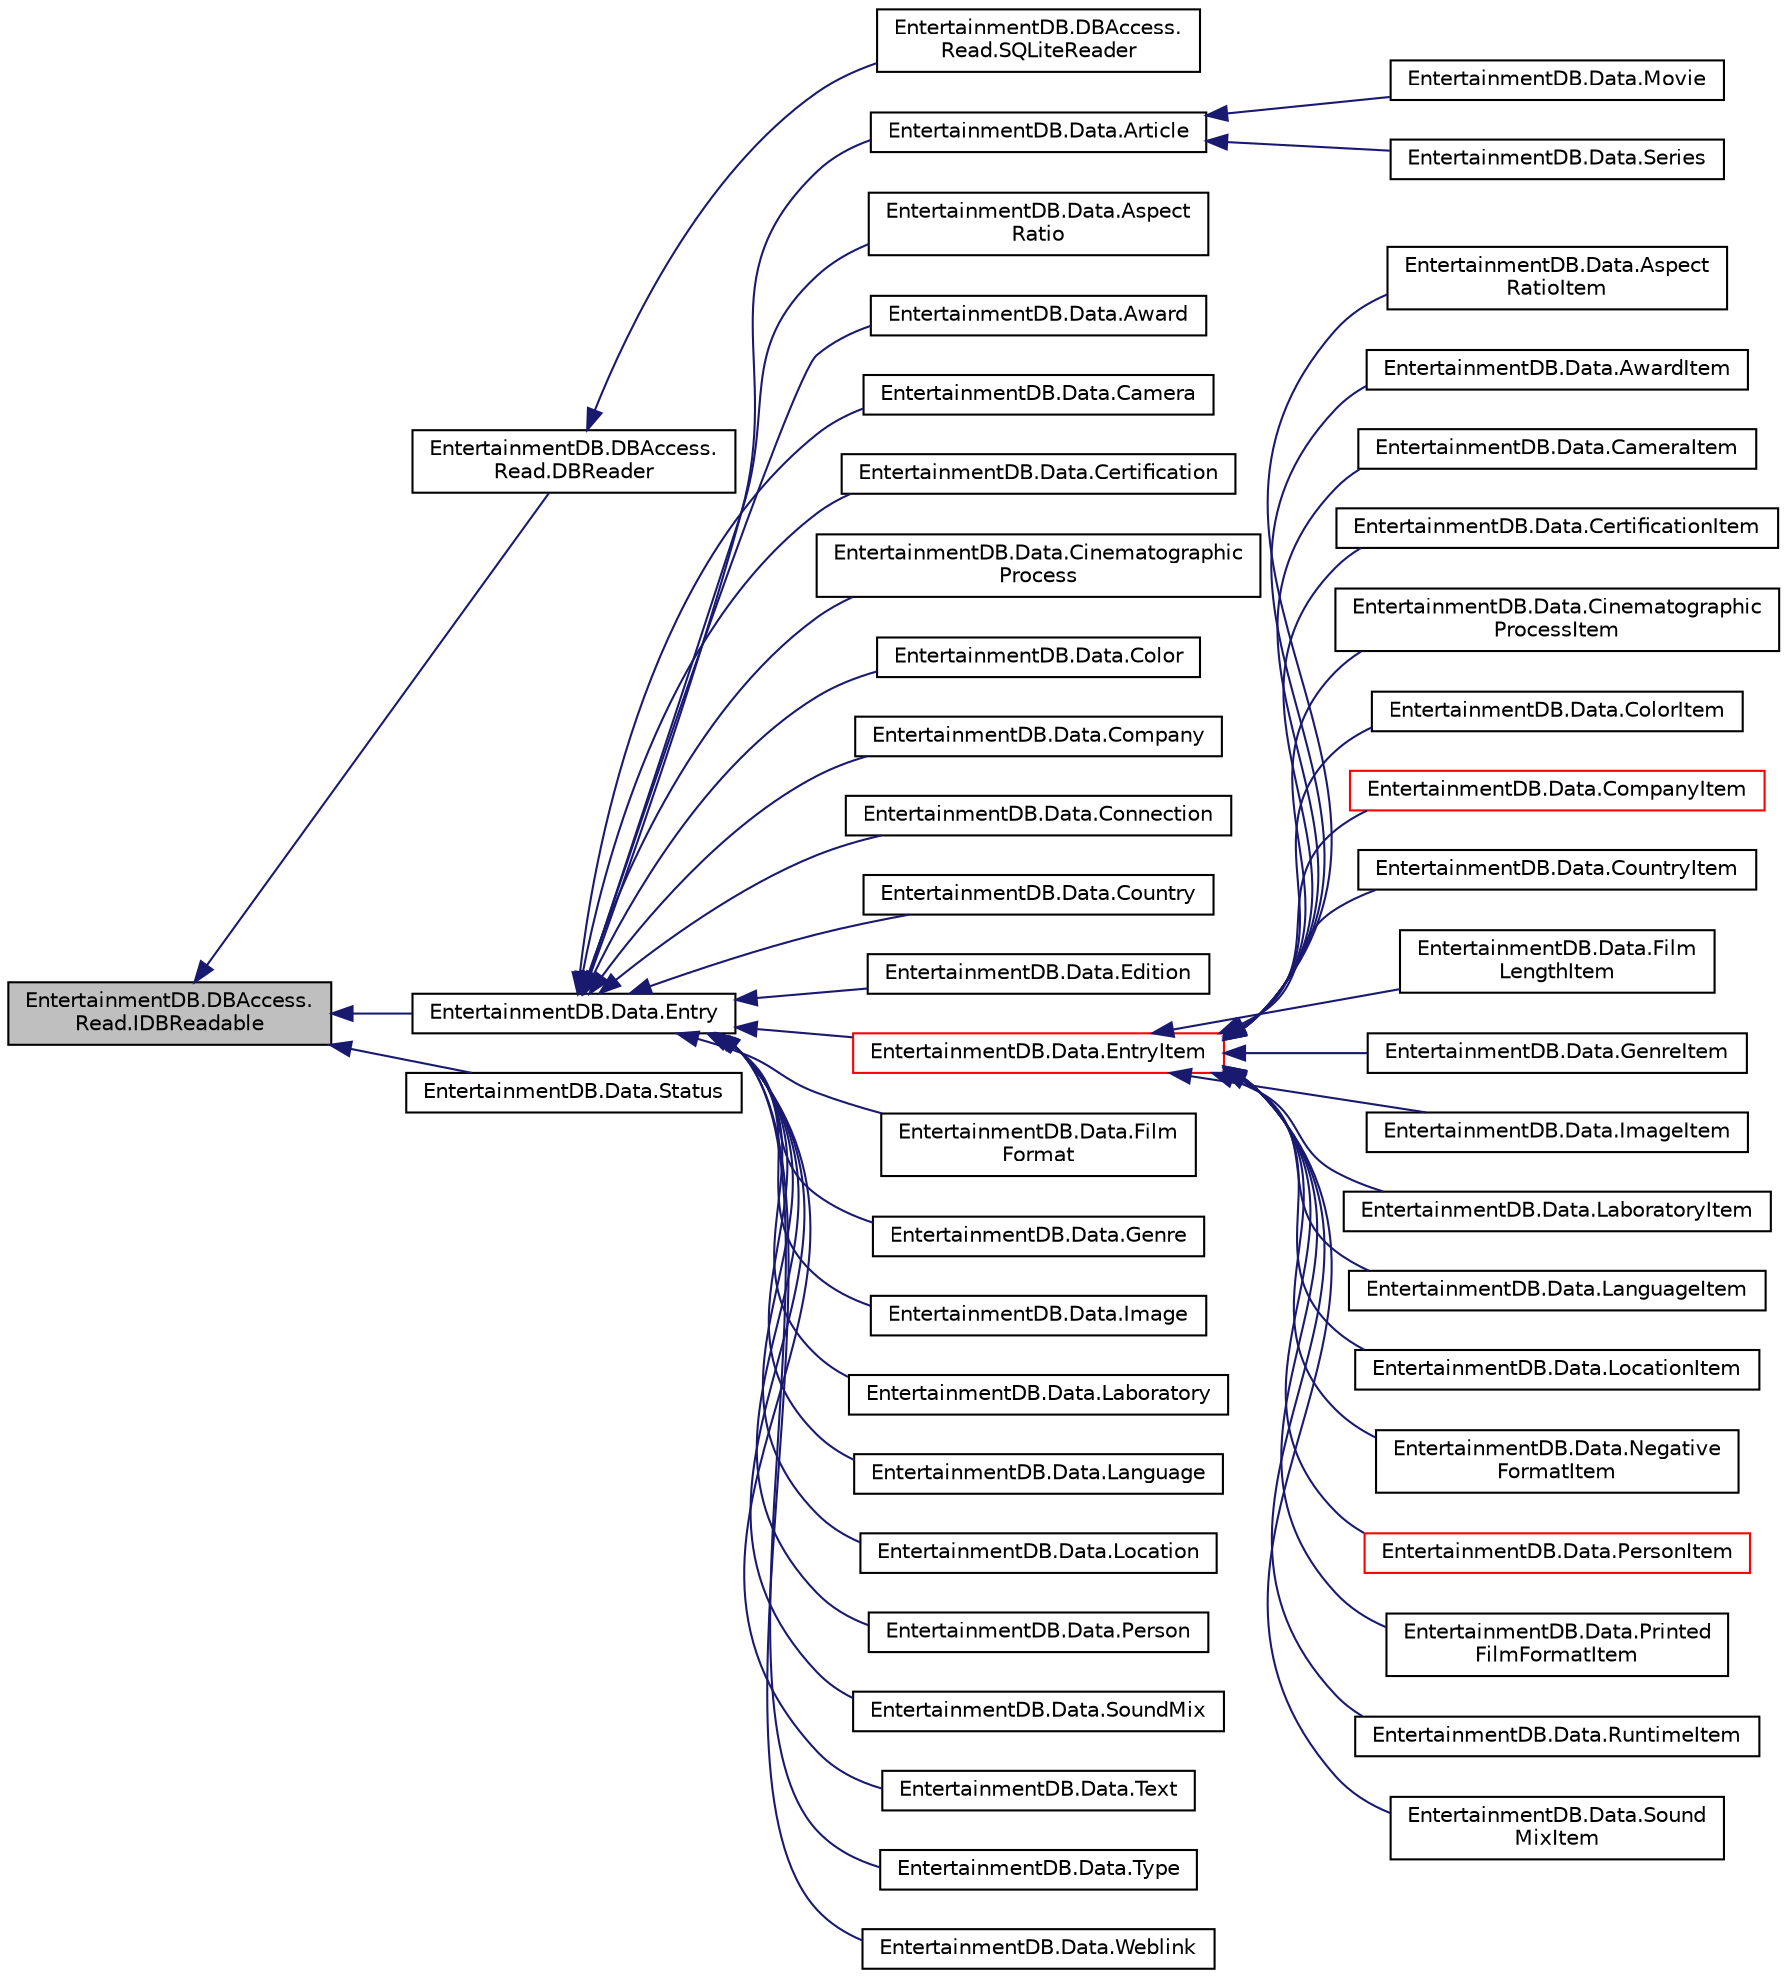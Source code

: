 digraph "EntertainmentDB.DBAccess.Read.IDBReadable"
{
 // LATEX_PDF_SIZE
  edge [fontname="Helvetica",fontsize="10",labelfontname="Helvetica",labelfontsize="10"];
  node [fontname="Helvetica",fontsize="10",shape=record];
  rankdir="LR";
  Node1 [label="EntertainmentDB.DBAccess.\lRead.IDBReadable",height=0.2,width=0.4,color="black", fillcolor="grey75", style="filled", fontcolor="black",tooltip="Provides an interface for a database reader."];
  Node1 -> Node2 [dir="back",color="midnightblue",fontsize="10",style="solid",fontname="Helvetica"];
  Node2 [label="EntertainmentDB.DBAccess.\lRead.DBReader",height=0.2,width=0.4,color="black", fillcolor="white", style="filled",URL="$d8/dcd/class_entertainment_d_b_1_1_d_b_access_1_1_read_1_1_d_b_reader.html",tooltip="Provides a database reader."];
  Node2 -> Node3 [dir="back",color="midnightblue",fontsize="10",style="solid",fontname="Helvetica"];
  Node3 [label="EntertainmentDB.DBAccess.\lRead.SQLiteReader",height=0.2,width=0.4,color="black", fillcolor="white", style="filled",URL="$db/d4b/class_entertainment_d_b_1_1_d_b_access_1_1_read_1_1_s_q_lite_reader.html",tooltip="Provides a SQLite database reader."];
  Node1 -> Node4 [dir="back",color="midnightblue",fontsize="10",style="solid",fontname="Helvetica"];
  Node4 [label="EntertainmentDB.Data.Entry",height=0.2,width=0.4,color="black", fillcolor="white", style="filled",URL="$dd/d79/class_entertainment_d_b_1_1_data_1_1_entry.html",tooltip="Provides an entry."];
  Node4 -> Node5 [dir="back",color="midnightblue",fontsize="10",style="solid",fontname="Helvetica"];
  Node5 [label="EntertainmentDB.Data.Article",height=0.2,width=0.4,color="black", fillcolor="white", style="filled",URL="$d0/d65/class_entertainment_d_b_1_1_data_1_1_article.html",tooltip="Provides an article."];
  Node5 -> Node6 [dir="back",color="midnightblue",fontsize="10",style="solid",fontname="Helvetica"];
  Node6 [label="EntertainmentDB.Data.Movie",height=0.2,width=0.4,color="black", fillcolor="white", style="filled",URL="$dd/d21/class_entertainment_d_b_1_1_data_1_1_movie.html",tooltip="Provides a movie."];
  Node5 -> Node7 [dir="back",color="midnightblue",fontsize="10",style="solid",fontname="Helvetica"];
  Node7 [label="EntertainmentDB.Data.Series",height=0.2,width=0.4,color="black", fillcolor="white", style="filled",URL="$dc/d89/class_entertainment_d_b_1_1_data_1_1_series.html",tooltip="Provides a series."];
  Node4 -> Node8 [dir="back",color="midnightblue",fontsize="10",style="solid",fontname="Helvetica"];
  Node8 [label="EntertainmentDB.Data.Aspect\lRatio",height=0.2,width=0.4,color="black", fillcolor="white", style="filled",URL="$d4/d02/class_entertainment_d_b_1_1_data_1_1_aspect_ratio.html",tooltip="Provides an aspect ratio."];
  Node4 -> Node9 [dir="back",color="midnightblue",fontsize="10",style="solid",fontname="Helvetica"];
  Node9 [label="EntertainmentDB.Data.Award",height=0.2,width=0.4,color="black", fillcolor="white", style="filled",URL="$d5/db0/class_entertainment_d_b_1_1_data_1_1_award.html",tooltip="Provides an award."];
  Node4 -> Node10 [dir="back",color="midnightblue",fontsize="10",style="solid",fontname="Helvetica"];
  Node10 [label="EntertainmentDB.Data.Camera",height=0.2,width=0.4,color="black", fillcolor="white", style="filled",URL="$d2/d7a/class_entertainment_d_b_1_1_data_1_1_camera.html",tooltip="Provides a camera."];
  Node4 -> Node11 [dir="back",color="midnightblue",fontsize="10",style="solid",fontname="Helvetica"];
  Node11 [label="EntertainmentDB.Data.Certification",height=0.2,width=0.4,color="black", fillcolor="white", style="filled",URL="$d6/d2c/class_entertainment_d_b_1_1_data_1_1_certification.html",tooltip="Provides a certification."];
  Node4 -> Node12 [dir="back",color="midnightblue",fontsize="10",style="solid",fontname="Helvetica"];
  Node12 [label="EntertainmentDB.Data.Cinematographic\lProcess",height=0.2,width=0.4,color="black", fillcolor="white", style="filled",URL="$df/d53/class_entertainment_d_b_1_1_data_1_1_cinematographic_process.html",tooltip="Provides a cinematographic process."];
  Node4 -> Node13 [dir="back",color="midnightblue",fontsize="10",style="solid",fontname="Helvetica"];
  Node13 [label="EntertainmentDB.Data.Color",height=0.2,width=0.4,color="black", fillcolor="white", style="filled",URL="$db/dcb/class_entertainment_d_b_1_1_data_1_1_color.html",tooltip="Provides a color."];
  Node4 -> Node14 [dir="back",color="midnightblue",fontsize="10",style="solid",fontname="Helvetica"];
  Node14 [label="EntertainmentDB.Data.Company",height=0.2,width=0.4,color="black", fillcolor="white", style="filled",URL="$df/d8a/class_entertainment_d_b_1_1_data_1_1_company.html",tooltip="Provides a company."];
  Node4 -> Node15 [dir="back",color="midnightblue",fontsize="10",style="solid",fontname="Helvetica"];
  Node15 [label="EntertainmentDB.Data.Connection",height=0.2,width=0.4,color="black", fillcolor="white", style="filled",URL="$dc/db2/class_entertainment_d_b_1_1_data_1_1_connection.html",tooltip="Provides a connection."];
  Node4 -> Node16 [dir="back",color="midnightblue",fontsize="10",style="solid",fontname="Helvetica"];
  Node16 [label="EntertainmentDB.Data.Country",height=0.2,width=0.4,color="black", fillcolor="white", style="filled",URL="$d5/da7/class_entertainment_d_b_1_1_data_1_1_country.html",tooltip="Provides a country."];
  Node4 -> Node17 [dir="back",color="midnightblue",fontsize="10",style="solid",fontname="Helvetica"];
  Node17 [label="EntertainmentDB.Data.Edition",height=0.2,width=0.4,color="black", fillcolor="white", style="filled",URL="$de/d9a/class_entertainment_d_b_1_1_data_1_1_edition.html",tooltip="Provides an edition."];
  Node4 -> Node18 [dir="back",color="midnightblue",fontsize="10",style="solid",fontname="Helvetica"];
  Node18 [label="EntertainmentDB.Data.EntryItem",height=0.2,width=0.4,color="red", fillcolor="white", style="filled",URL="$d9/de6/class_entertainment_d_b_1_1_data_1_1_entry_item.html",tooltip="Provides an entry item."];
  Node18 -> Node19 [dir="back",color="midnightblue",fontsize="10",style="solid",fontname="Helvetica"];
  Node19 [label="EntertainmentDB.Data.Aspect\lRatioItem",height=0.2,width=0.4,color="black", fillcolor="white", style="filled",URL="$df/d14/class_entertainment_d_b_1_1_data_1_1_aspect_ratio_item.html",tooltip="Provides an aspect ratio item."];
  Node18 -> Node20 [dir="back",color="midnightblue",fontsize="10",style="solid",fontname="Helvetica"];
  Node20 [label="EntertainmentDB.Data.AwardItem",height=0.2,width=0.4,color="black", fillcolor="white", style="filled",URL="$d7/d1c/class_entertainment_d_b_1_1_data_1_1_award_item.html",tooltip="Provides an award item."];
  Node18 -> Node21 [dir="back",color="midnightblue",fontsize="10",style="solid",fontname="Helvetica"];
  Node21 [label="EntertainmentDB.Data.CameraItem",height=0.2,width=0.4,color="black", fillcolor="white", style="filled",URL="$d9/dcf/class_entertainment_d_b_1_1_data_1_1_camera_item.html",tooltip="Provides a camera item."];
  Node18 -> Node22 [dir="back",color="midnightblue",fontsize="10",style="solid",fontname="Helvetica"];
  Node22 [label="EntertainmentDB.Data.CertificationItem",height=0.2,width=0.4,color="black", fillcolor="white", style="filled",URL="$d3/d37/class_entertainment_d_b_1_1_data_1_1_certification_item.html",tooltip="Provides a certification item."];
  Node18 -> Node23 [dir="back",color="midnightblue",fontsize="10",style="solid",fontname="Helvetica"];
  Node23 [label="EntertainmentDB.Data.Cinematographic\lProcessItem",height=0.2,width=0.4,color="black", fillcolor="white", style="filled",URL="$d3/d8c/class_entertainment_d_b_1_1_data_1_1_cinematographic_process_item.html",tooltip="Provides a cinematographic process item."];
  Node18 -> Node24 [dir="back",color="midnightblue",fontsize="10",style="solid",fontname="Helvetica"];
  Node24 [label="EntertainmentDB.Data.ColorItem",height=0.2,width=0.4,color="black", fillcolor="white", style="filled",URL="$dd/d82/class_entertainment_d_b_1_1_data_1_1_color_item.html",tooltip="Provides a color item."];
  Node18 -> Node25 [dir="back",color="midnightblue",fontsize="10",style="solid",fontname="Helvetica"];
  Node25 [label="EntertainmentDB.Data.CompanyItem",height=0.2,width=0.4,color="red", fillcolor="white", style="filled",URL="$d4/de2/class_entertainment_d_b_1_1_data_1_1_company_item.html",tooltip="Provides a company item."];
  Node18 -> Node27 [dir="back",color="midnightblue",fontsize="10",style="solid",fontname="Helvetica"];
  Node27 [label="EntertainmentDB.Data.CountryItem",height=0.2,width=0.4,color="black", fillcolor="white", style="filled",URL="$de/ddd/class_entertainment_d_b_1_1_data_1_1_country_item.html",tooltip="Provides a country item."];
  Node18 -> Node28 [dir="back",color="midnightblue",fontsize="10",style="solid",fontname="Helvetica"];
  Node28 [label="EntertainmentDB.Data.Film\lLengthItem",height=0.2,width=0.4,color="black", fillcolor="white", style="filled",URL="$db/d9f/class_entertainment_d_b_1_1_data_1_1_film_length_item.html",tooltip="Provides a film legth item."];
  Node18 -> Node29 [dir="back",color="midnightblue",fontsize="10",style="solid",fontname="Helvetica"];
  Node29 [label="EntertainmentDB.Data.GenreItem",height=0.2,width=0.4,color="black", fillcolor="white", style="filled",URL="$de/df1/class_entertainment_d_b_1_1_data_1_1_genre_item.html",tooltip="Provides a genre item."];
  Node18 -> Node30 [dir="back",color="midnightblue",fontsize="10",style="solid",fontname="Helvetica"];
  Node30 [label="EntertainmentDB.Data.ImageItem",height=0.2,width=0.4,color="black", fillcolor="white", style="filled",URL="$d8/d47/class_entertainment_d_b_1_1_data_1_1_image_item.html",tooltip="Provides an image item."];
  Node18 -> Node31 [dir="back",color="midnightblue",fontsize="10",style="solid",fontname="Helvetica"];
  Node31 [label="EntertainmentDB.Data.LaboratoryItem",height=0.2,width=0.4,color="black", fillcolor="white", style="filled",URL="$dc/d25/class_entertainment_d_b_1_1_data_1_1_laboratory_item.html",tooltip="Provides a laboratory item."];
  Node18 -> Node32 [dir="back",color="midnightblue",fontsize="10",style="solid",fontname="Helvetica"];
  Node32 [label="EntertainmentDB.Data.LanguageItem",height=0.2,width=0.4,color="black", fillcolor="white", style="filled",URL="$d4/d4f/class_entertainment_d_b_1_1_data_1_1_language_item.html",tooltip="Provides a language item."];
  Node18 -> Node33 [dir="back",color="midnightblue",fontsize="10",style="solid",fontname="Helvetica"];
  Node33 [label="EntertainmentDB.Data.LocationItem",height=0.2,width=0.4,color="black", fillcolor="white", style="filled",URL="$d5/d74/class_entertainment_d_b_1_1_data_1_1_location_item.html",tooltip="Provides a location item."];
  Node18 -> Node34 [dir="back",color="midnightblue",fontsize="10",style="solid",fontname="Helvetica"];
  Node34 [label="EntertainmentDB.Data.Negative\lFormatItem",height=0.2,width=0.4,color="black", fillcolor="white", style="filled",URL="$d5/d5c/class_entertainment_d_b_1_1_data_1_1_negative_format_item.html",tooltip="Provides a negative format item."];
  Node18 -> Node35 [dir="back",color="midnightblue",fontsize="10",style="solid",fontname="Helvetica"];
  Node35 [label="EntertainmentDB.Data.PersonItem",height=0.2,width=0.4,color="red", fillcolor="white", style="filled",URL="$dd/d3b/class_entertainment_d_b_1_1_data_1_1_person_item.html",tooltip="Provides a person item."];
  Node18 -> Node37 [dir="back",color="midnightblue",fontsize="10",style="solid",fontname="Helvetica"];
  Node37 [label="EntertainmentDB.Data.Printed\lFilmFormatItem",height=0.2,width=0.4,color="black", fillcolor="white", style="filled",URL="$d2/d4a/class_entertainment_d_b_1_1_data_1_1_printed_film_format_item.html",tooltip="Provides a printed film format item."];
  Node18 -> Node38 [dir="back",color="midnightblue",fontsize="10",style="solid",fontname="Helvetica"];
  Node38 [label="EntertainmentDB.Data.RuntimeItem",height=0.2,width=0.4,color="black", fillcolor="white", style="filled",URL="$db/d8d/class_entertainment_d_b_1_1_data_1_1_runtime_item.html",tooltip="Provides a runtime item."];
  Node18 -> Node39 [dir="back",color="midnightblue",fontsize="10",style="solid",fontname="Helvetica"];
  Node39 [label="EntertainmentDB.Data.Sound\lMixItem",height=0.2,width=0.4,color="black", fillcolor="white", style="filled",URL="$d5/d1f/class_entertainment_d_b_1_1_data_1_1_sound_mix_item.html",tooltip="Provides a sound mix item."];
  Node4 -> Node43 [dir="back",color="midnightblue",fontsize="10",style="solid",fontname="Helvetica"];
  Node43 [label="EntertainmentDB.Data.Film\lFormat",height=0.2,width=0.4,color="black", fillcolor="white", style="filled",URL="$de/dc4/class_entertainment_d_b_1_1_data_1_1_film_format.html",tooltip="Provides a film format."];
  Node4 -> Node44 [dir="back",color="midnightblue",fontsize="10",style="solid",fontname="Helvetica"];
  Node44 [label="EntertainmentDB.Data.Genre",height=0.2,width=0.4,color="black", fillcolor="white", style="filled",URL="$da/df9/class_entertainment_d_b_1_1_data_1_1_genre.html",tooltip="Provides a genre."];
  Node4 -> Node45 [dir="back",color="midnightblue",fontsize="10",style="solid",fontname="Helvetica"];
  Node45 [label="EntertainmentDB.Data.Image",height=0.2,width=0.4,color="black", fillcolor="white", style="filled",URL="$d0/dee/class_entertainment_d_b_1_1_data_1_1_image.html",tooltip="Provides an image."];
  Node4 -> Node46 [dir="back",color="midnightblue",fontsize="10",style="solid",fontname="Helvetica"];
  Node46 [label="EntertainmentDB.Data.Laboratory",height=0.2,width=0.4,color="black", fillcolor="white", style="filled",URL="$d7/d28/class_entertainment_d_b_1_1_data_1_1_laboratory.html",tooltip="Provides a laboratory."];
  Node4 -> Node47 [dir="back",color="midnightblue",fontsize="10",style="solid",fontname="Helvetica"];
  Node47 [label="EntertainmentDB.Data.Language",height=0.2,width=0.4,color="black", fillcolor="white", style="filled",URL="$d8/d45/class_entertainment_d_b_1_1_data_1_1_language.html",tooltip="Provides a language."];
  Node4 -> Node48 [dir="back",color="midnightblue",fontsize="10",style="solid",fontname="Helvetica"];
  Node48 [label="EntertainmentDB.Data.Location",height=0.2,width=0.4,color="black", fillcolor="white", style="filled",URL="$de/ddc/class_entertainment_d_b_1_1_data_1_1_location.html",tooltip="Provides a location."];
  Node4 -> Node49 [dir="back",color="midnightblue",fontsize="10",style="solid",fontname="Helvetica"];
  Node49 [label="EntertainmentDB.Data.Person",height=0.2,width=0.4,color="black", fillcolor="white", style="filled",URL="$d2/d0f/class_entertainment_d_b_1_1_data_1_1_person.html",tooltip="Provides a person."];
  Node4 -> Node50 [dir="back",color="midnightblue",fontsize="10",style="solid",fontname="Helvetica"];
  Node50 [label="EntertainmentDB.Data.SoundMix",height=0.2,width=0.4,color="black", fillcolor="white", style="filled",URL="$d2/d74/class_entertainment_d_b_1_1_data_1_1_sound_mix.html",tooltip="Provides a sound mix."];
  Node4 -> Node51 [dir="back",color="midnightblue",fontsize="10",style="solid",fontname="Helvetica"];
  Node51 [label="EntertainmentDB.Data.Text",height=0.2,width=0.4,color="black", fillcolor="white", style="filled",URL="$da/dad/class_entertainment_d_b_1_1_data_1_1_text.html",tooltip="Provides a text."];
  Node4 -> Node52 [dir="back",color="midnightblue",fontsize="10",style="solid",fontname="Helvetica"];
  Node52 [label="EntertainmentDB.Data.Type",height=0.2,width=0.4,color="black", fillcolor="white", style="filled",URL="$d6/d04/class_entertainment_d_b_1_1_data_1_1_type.html",tooltip="Provides a type."];
  Node4 -> Node53 [dir="back",color="midnightblue",fontsize="10",style="solid",fontname="Helvetica"];
  Node53 [label="EntertainmentDB.Data.Weblink",height=0.2,width=0.4,color="black", fillcolor="white", style="filled",URL="$db/d1e/class_entertainment_d_b_1_1_data_1_1_weblink.html",tooltip="Provides a weblink."];
  Node1 -> Node54 [dir="back",color="midnightblue",fontsize="10",style="solid",fontname="Helvetica"];
  Node54 [label="EntertainmentDB.Data.Status",height=0.2,width=0.4,color="black", fillcolor="white", style="filled",URL="$dc/dd4/class_entertainment_d_b_1_1_data_1_1_status.html",tooltip="Provides a status."];
}
